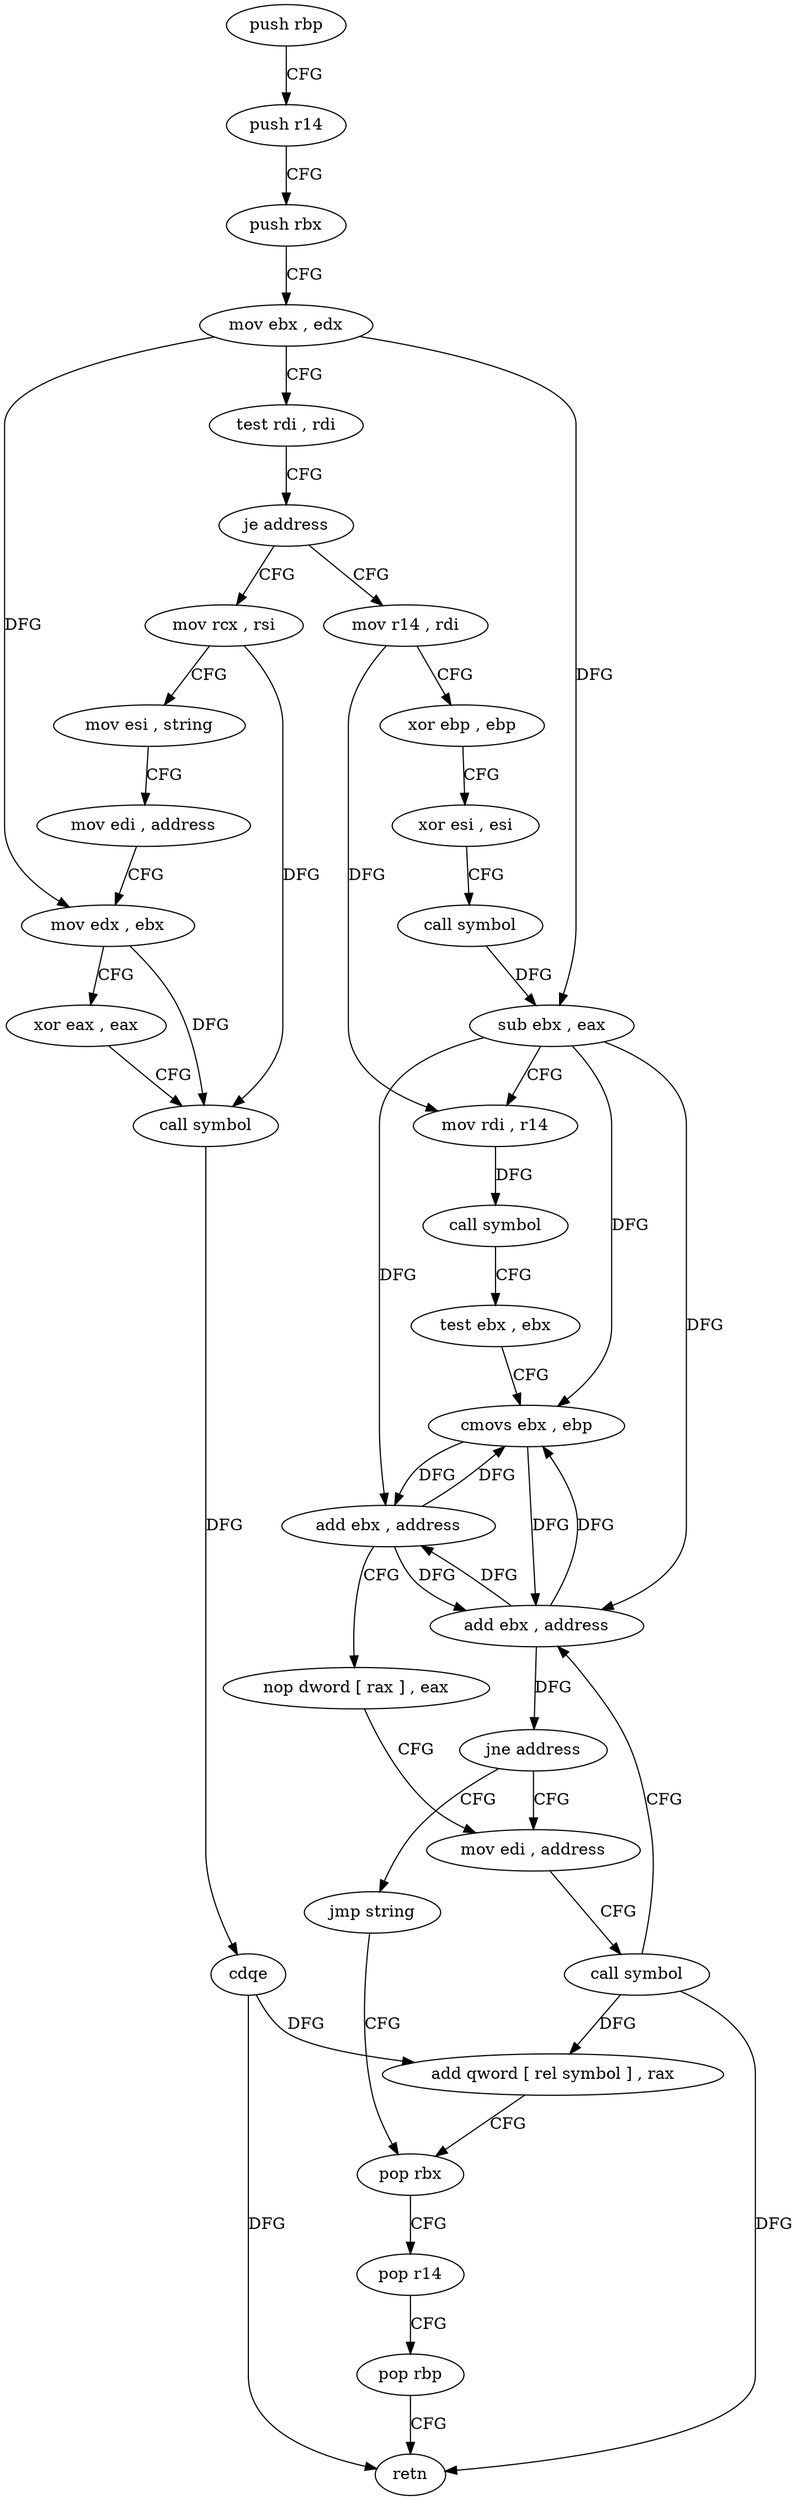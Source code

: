 digraph "func" {
"4232272" [label = "push rbp" ]
"4232273" [label = "push r14" ]
"4232275" [label = "push rbx" ]
"4232276" [label = "mov ebx , edx" ]
"4232278" [label = "test rdi , rdi" ]
"4232281" [label = "je address" ]
"4232337" [label = "mov rcx , rsi" ]
"4232283" [label = "mov r14 , rdi" ]
"4232340" [label = "mov esi , string" ]
"4232345" [label = "mov edi , address" ]
"4232350" [label = "mov edx , ebx" ]
"4232352" [label = "xor eax , eax" ]
"4232354" [label = "call symbol" ]
"4232359" [label = "cdqe" ]
"4232361" [label = "add qword [ rel symbol ] , rax" ]
"4232368" [label = "pop rbx" ]
"4232286" [label = "xor ebp , ebp" ]
"4232288" [label = "xor esi , esi" ]
"4232290" [label = "call symbol" ]
"4232295" [label = "sub ebx , eax" ]
"4232297" [label = "mov rdi , r14" ]
"4232300" [label = "call symbol" ]
"4232305" [label = "test ebx , ebx" ]
"4232307" [label = "cmovs ebx , ebp" ]
"4232310" [label = "add ebx , address" ]
"4232313" [label = "nop dword [ rax ] , eax" ]
"4232320" [label = "mov edi , address" ]
"4232325" [label = "call symbol" ]
"4232330" [label = "add ebx , address" ]
"4232333" [label = "jne address" ]
"4232335" [label = "jmp string" ]
"4232369" [label = "pop r14" ]
"4232371" [label = "pop rbp" ]
"4232372" [label = "retn" ]
"4232272" -> "4232273" [ label = "CFG" ]
"4232273" -> "4232275" [ label = "CFG" ]
"4232275" -> "4232276" [ label = "CFG" ]
"4232276" -> "4232278" [ label = "CFG" ]
"4232276" -> "4232350" [ label = "DFG" ]
"4232276" -> "4232295" [ label = "DFG" ]
"4232278" -> "4232281" [ label = "CFG" ]
"4232281" -> "4232337" [ label = "CFG" ]
"4232281" -> "4232283" [ label = "CFG" ]
"4232337" -> "4232340" [ label = "CFG" ]
"4232337" -> "4232354" [ label = "DFG" ]
"4232283" -> "4232286" [ label = "CFG" ]
"4232283" -> "4232297" [ label = "DFG" ]
"4232340" -> "4232345" [ label = "CFG" ]
"4232345" -> "4232350" [ label = "CFG" ]
"4232350" -> "4232352" [ label = "CFG" ]
"4232350" -> "4232354" [ label = "DFG" ]
"4232352" -> "4232354" [ label = "CFG" ]
"4232354" -> "4232359" [ label = "DFG" ]
"4232359" -> "4232361" [ label = "DFG" ]
"4232359" -> "4232372" [ label = "DFG" ]
"4232361" -> "4232368" [ label = "CFG" ]
"4232368" -> "4232369" [ label = "CFG" ]
"4232286" -> "4232288" [ label = "CFG" ]
"4232288" -> "4232290" [ label = "CFG" ]
"4232290" -> "4232295" [ label = "DFG" ]
"4232295" -> "4232297" [ label = "CFG" ]
"4232295" -> "4232307" [ label = "DFG" ]
"4232295" -> "4232310" [ label = "DFG" ]
"4232295" -> "4232330" [ label = "DFG" ]
"4232297" -> "4232300" [ label = "DFG" ]
"4232300" -> "4232305" [ label = "CFG" ]
"4232305" -> "4232307" [ label = "CFG" ]
"4232307" -> "4232310" [ label = "DFG" ]
"4232307" -> "4232330" [ label = "DFG" ]
"4232310" -> "4232313" [ label = "CFG" ]
"4232310" -> "4232307" [ label = "DFG" ]
"4232310" -> "4232330" [ label = "DFG" ]
"4232313" -> "4232320" [ label = "CFG" ]
"4232320" -> "4232325" [ label = "CFG" ]
"4232325" -> "4232330" [ label = "CFG" ]
"4232325" -> "4232361" [ label = "DFG" ]
"4232325" -> "4232372" [ label = "DFG" ]
"4232330" -> "4232333" [ label = "DFG" ]
"4232330" -> "4232307" [ label = "DFG" ]
"4232330" -> "4232310" [ label = "DFG" ]
"4232333" -> "4232320" [ label = "CFG" ]
"4232333" -> "4232335" [ label = "CFG" ]
"4232335" -> "4232368" [ label = "CFG" ]
"4232369" -> "4232371" [ label = "CFG" ]
"4232371" -> "4232372" [ label = "CFG" ]
}
